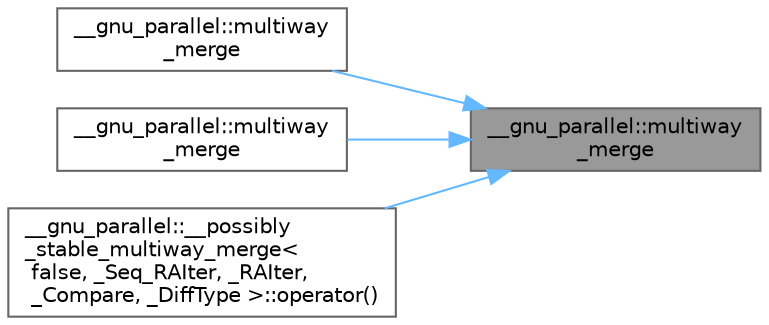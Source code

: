 digraph "__gnu_parallel::multiway_merge"
{
 // LATEX_PDF_SIZE
  bgcolor="transparent";
  edge [fontname=Helvetica,fontsize=10,labelfontname=Helvetica,labelfontsize=10];
  node [fontname=Helvetica,fontsize=10,shape=box,height=0.2,width=0.4];
  rankdir="RL";
  Node1 [id="Node000001",label="__gnu_parallel::multiway\l_merge",height=0.2,width=0.4,color="gray40", fillcolor="grey60", style="filled", fontcolor="black",tooltip="Multiway Merge Frontend."];
  Node1 -> Node2 [id="edge1_Node000001_Node000002",dir="back",color="steelblue1",style="solid",tooltip=" "];
  Node2 [id="Node000002",label="__gnu_parallel::multiway\l_merge",height=0.2,width=0.4,color="grey40", fillcolor="white", style="filled",URL="$namespace____gnu__parallel.html#a4569fbe5bdf414f0970bdc38875cdc2f",tooltip=" "];
  Node1 -> Node3 [id="edge2_Node000001_Node000003",dir="back",color="steelblue1",style="solid",tooltip=" "];
  Node3 [id="Node000003",label="__gnu_parallel::multiway\l_merge",height=0.2,width=0.4,color="grey40", fillcolor="white", style="filled",URL="$namespace____gnu__parallel.html#a18da5adc61694c1f0c3f7735fa8daf2e",tooltip=" "];
  Node1 -> Node4 [id="edge3_Node000001_Node000004",dir="back",color="steelblue1",style="solid",tooltip=" "];
  Node4 [id="Node000004",label="__gnu_parallel::__possibly\l_stable_multiway_merge\<\l false, _Seq_RAIter, _RAIter,\l _Compare, _DiffType \>::operator()",height=0.2,width=0.4,color="grey40", fillcolor="white", style="filled",URL="$struct____gnu__parallel_1_1____possibly__stable__multiway__merge_3_01false_00_01___seq___r_a_itebbe515fc6f7648d1418c8d56e63df41f.html#a499ffcbf43662c47ba9e330e7374afb2",tooltip=" "];
}
